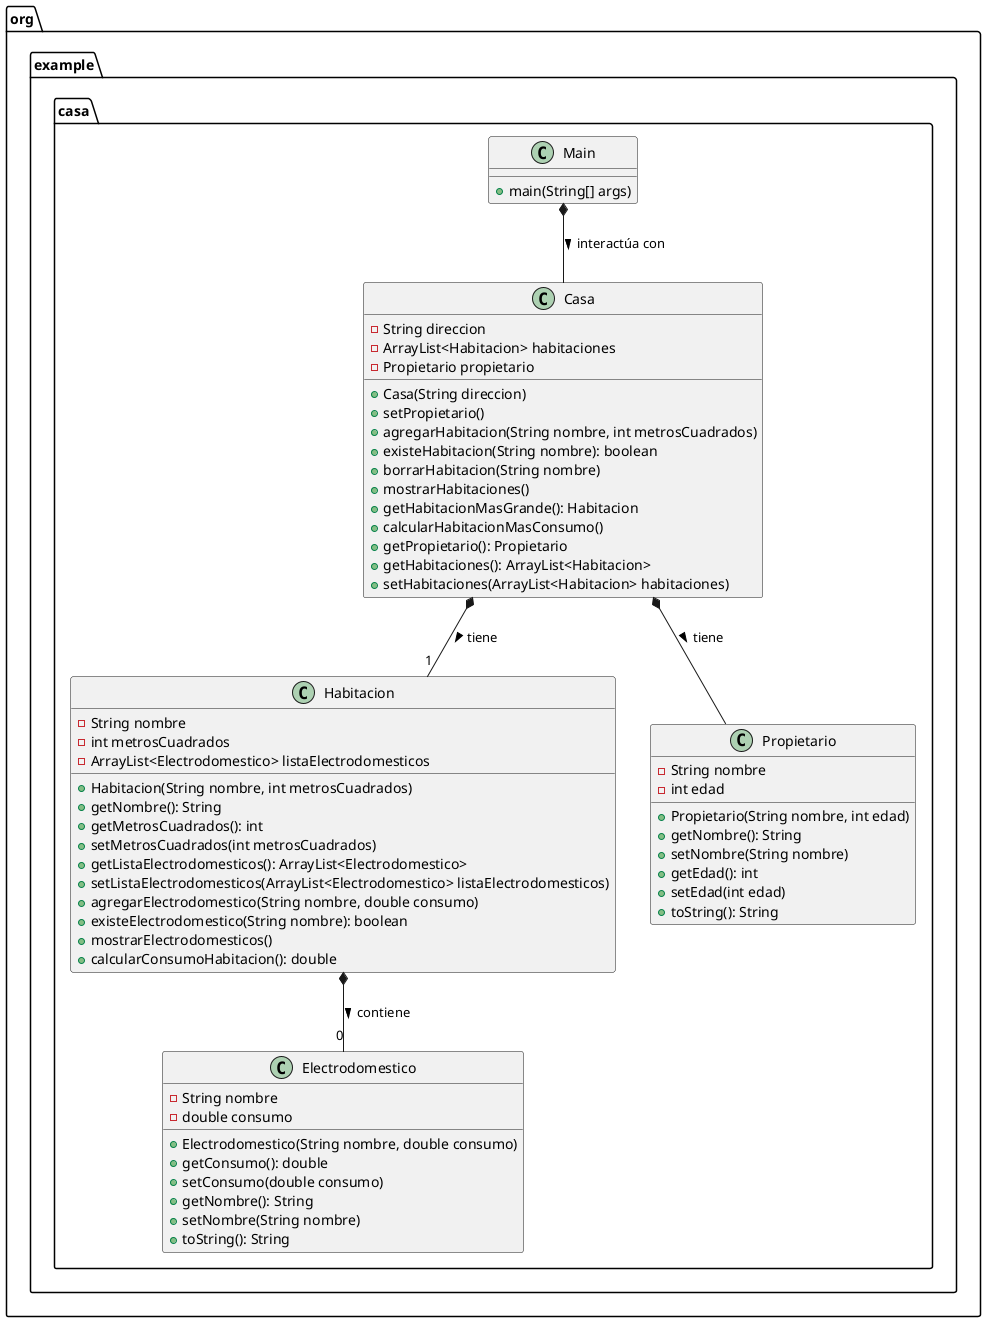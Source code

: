 @startuml

package org.example.casa {

    class Casa {
        - String direccion
        - ArrayList<Habitacion> habitaciones
        - Propietario propietario
        + Casa(String direccion)
        + setPropietario()
        + agregarHabitacion(String nombre, int metrosCuadrados)
        + existeHabitacion(String nombre): boolean
        + borrarHabitacion(String nombre)
        + mostrarHabitaciones()
        + getHabitacionMasGrande(): Habitacion
        + calcularHabitacionMasConsumo()
        + getPropietario(): Propietario
        + getHabitaciones(): ArrayList<Habitacion>
        + setHabitaciones(ArrayList<Habitacion> habitaciones)
    }

    class Habitacion {
        - String nombre
        - int metrosCuadrados
        - ArrayList<Electrodomestico> listaElectrodomesticos
        + Habitacion(String nombre, int metrosCuadrados)
        + getNombre(): String
        + getMetrosCuadrados(): int
        + setMetrosCuadrados(int metrosCuadrados)
        + getListaElectrodomesticos(): ArrayList<Electrodomestico>
        + setListaElectrodomesticos(ArrayList<Electrodomestico> listaElectrodomesticos)
        + agregarElectrodomestico(String nombre, double consumo)
        + existeElectrodomestico(String nombre): boolean
        + mostrarElectrodomesticos()
        + calcularConsumoHabitacion(): double
    }

    class Electrodomestico {
        - String nombre
        - double consumo
        + Electrodomestico(String nombre, double consumo)
        + getConsumo(): double
        + setConsumo(double consumo)
        + getNombre(): String
        + setNombre(String nombre)
        + toString(): String
    }

    class Propietario {
        - String nombre
        - int edad
        + Propietario(String nombre, int edad)
        + getNombre(): String
        + setNombre(String nombre)
        + getEdad(): int
        + setEdad(int edad)
        + toString(): String
    }

    class Main {
        + main(String[] args)
    }

}

Casa *-- "1" Habitacion : tiene >
Habitacion *-- "0" Electrodomestico : contiene >
Casa *-- Propietario : tiene >
Main *-- Casa : interactúa con >

@enduml
